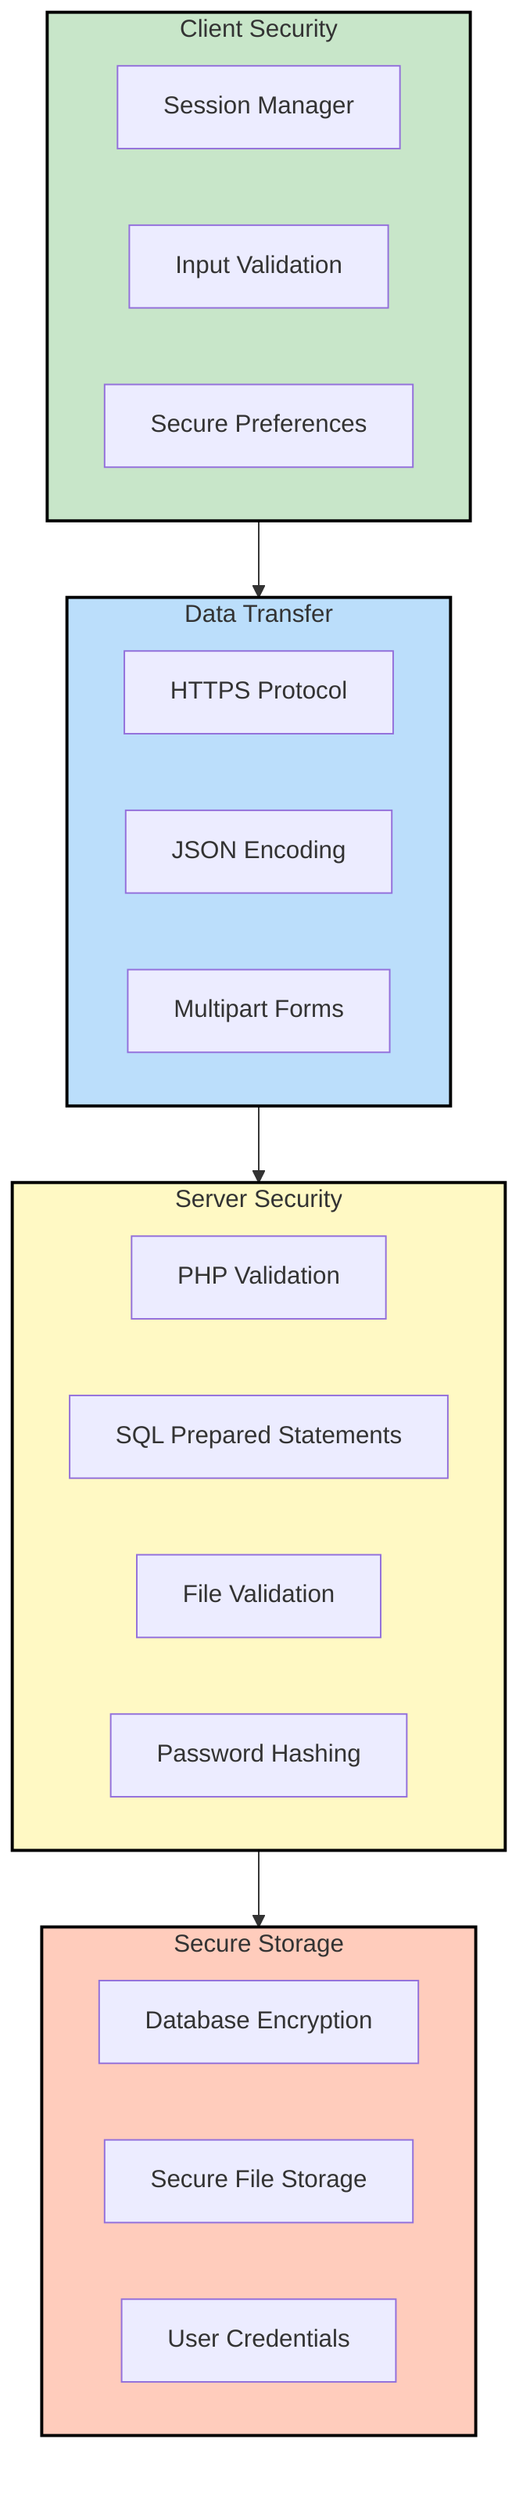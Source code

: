 flowchart TB
    subgraph Client[Client Security]
        SessionMgr[Session Manager]
        InputValid[Input Validation]
        SecurePrefs[Secure Preferences]
    end

    subgraph Transfer[Data Transfer]
        HTTPS[HTTPS Protocol]
        JSONEnc[JSON Encoding]
        MultiPart[Multipart Forms]
    end

    subgraph Server[Server Security]
        PHPValid[PHP Validation]
        SQLPrep[SQL Prepared Statements]
        FileValid[File Validation]
        PassHash[Password Hashing]
    end

    subgraph Storage[Secure Storage]
        DBEnc[Database Encryption]
        SecureFS[Secure File Storage]
        UserCred[User Credentials]
    end

    Client --> Transfer
    Transfer --> Server
    Server --> Storage

    classDef client fill:#c8e6c9,stroke:#000,stroke-width:2px
    classDef transfer fill:#bbdefb,stroke:#000,stroke-width:2px
    classDef server fill:#fff9c4,stroke:#000,stroke-width:2px
    classDef storage fill:#ffccbc,stroke:#000,stroke-width:2px

    class Client client
    class Transfer transfer
    class Server server
    class Storage storage